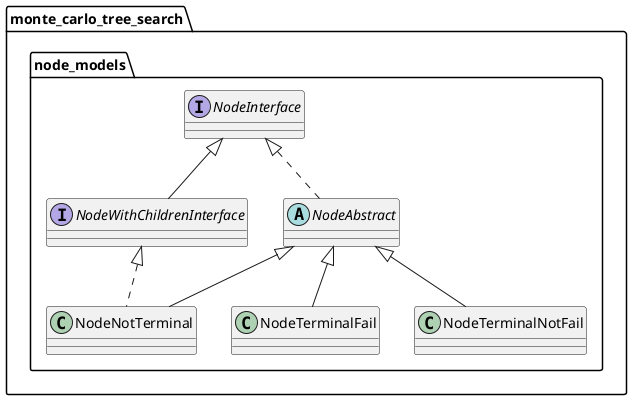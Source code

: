 @startuml
interface monte_carlo_tree_search.node_models.NodeWithChildrenInterface {
}
abstract class monte_carlo_tree_search.node_models.NodeAbstract {
}
class monte_carlo_tree_search.node_models.NodeTerminalFail {
}
interface monte_carlo_tree_search.node_models.NodeInterface {
}
class monte_carlo_tree_search.node_models.NodeTerminalNotFail {
}
class monte_carlo_tree_search.node_models.NodeNotTerminal {
}


monte_carlo_tree_search.node_models.NodeInterface <|-- monte_carlo_tree_search.node_models.NodeWithChildrenInterface
monte_carlo_tree_search.node_models.NodeInterface <|.. monte_carlo_tree_search.node_models.NodeAbstract
monte_carlo_tree_search.node_models.NodeAbstract <|-- monte_carlo_tree_search.node_models.NodeTerminalFail
monte_carlo_tree_search.node_models.NodeAbstract <|-- monte_carlo_tree_search.node_models.NodeTerminalNotFail
monte_carlo_tree_search.node_models.NodeWithChildrenInterface <|.. monte_carlo_tree_search.node_models.NodeNotTerminal
monte_carlo_tree_search.node_models.NodeAbstract <|-- monte_carlo_tree_search.node_models.NodeNotTerminal
@enduml